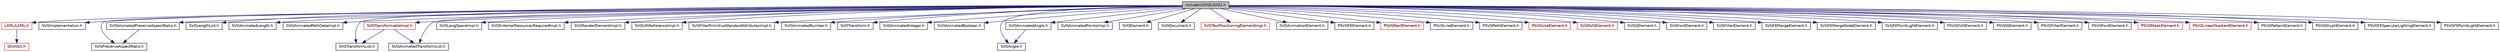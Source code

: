 digraph G
{
  edge [fontname="Helvetica",fontsize="10",labelfontname="Helvetica",labelfontsize="10"];
  node [fontname="Helvetica",fontsize="10",shape=record];
  Node1 [label="include/LSVG/LSVG2.h",height=0.2,width=0.4,color="black", fillcolor="grey75", style="filled" fontcolor="black"];
  Node1 -> Node2 [color="midnightblue",fontsize="10",style="solid",fontname="Helvetica"];
  Node2 [label="LXML/LXML.h",height=0.2,width=0.4,color="red", fillcolor="white", style="filled",URL="$_l_x_m_l_8h.html"];
  Node2 -> Node3 [color="midnightblue",fontsize="10",style="solid",fontname="Helvetica"];
  Node3 [label="GUI/GUI.h",height=0.2,width=0.4,color="red", fillcolor="white", style="filled",URL="$_g_u_i_8h.html"];
  Node1 -> Node4 [color="midnightblue",fontsize="10",style="solid",fontname="Helvetica"];
  Node4 [label="SVGImplementation.h",height=0.2,width=0.4,color="black", fillcolor="white", style="filled",URL="$_s_v_g_implementation_8h.html"];
  Node1 -> Node5 [color="midnightblue",fontsize="10",style="solid",fontname="Helvetica"];
  Node5 [label="SVGPreserveAspectRatio.h",height=0.2,width=0.4,color="black", fillcolor="white", style="filled",URL="$_s_v_g_preserve_aspect_ratio_8h.html"];
  Node1 -> Node6 [color="midnightblue",fontsize="10",style="solid",fontname="Helvetica"];
  Node6 [label="SVGAnimatedPreserveAspectRatio.h",height=0.2,width=0.4,color="black", fillcolor="white", style="filled",URL="$_s_v_g_animated_preserve_aspect_ratio_8h.html"];
  Node6 -> Node5 [color="midnightblue",fontsize="10",style="solid",fontname="Helvetica"];
  Node1 -> Node7 [color="midnightblue",fontsize="10",style="solid",fontname="Helvetica"];
  Node7 [label="SVGLengthList.h",height=0.2,width=0.4,color="black", fillcolor="white", style="filled",URL="$_s_v_g_length_list_8h.html"];
  Node1 -> Node8 [color="midnightblue",fontsize="10",style="solid",fontname="Helvetica"];
  Node8 [label="SVGAnimatedLength.h",height=0.2,width=0.4,color="black", fillcolor="white", style="filled",URL="$_s_v_g_animated_length_8h.html"];
  Node1 -> Node9 [color="midnightblue",fontsize="10",style="solid",fontname="Helvetica"];
  Node9 [label="SVGAnimatedPathDataImpl.h",height=0.2,width=0.4,color="black", fillcolor="white", style="filled",URL="$_s_v_g_animated_path_data_impl_8h.html"];
  Node1 -> Node10 [color="midnightblue",fontsize="10",style="solid",fontname="Helvetica"];
  Node10 [label="SVGTransformableImpl.h",height=0.2,width=0.4,color="red", fillcolor="white", style="filled",URL="$_s_v_g_transformable_impl_8h.html"];
  Node10 -> Node11 [color="midnightblue",fontsize="10",style="solid",fontname="Helvetica"];
  Node11 [label="SVGTransformList.h",height=0.2,width=0.4,color="black", fillcolor="white", style="filled",URL="$_s_v_g_transform_list_8h.html"];
  Node10 -> Node12 [color="midnightblue",fontsize="10",style="solid",fontname="Helvetica"];
  Node12 [label="SVGAnimatedTransformList.h",height=0.2,width=0.4,color="black", fillcolor="white", style="filled",URL="$_s_v_g_animated_transform_list_8h.html"];
  Node1 -> Node13 [color="midnightblue",fontsize="10",style="solid",fontname="Helvetica"];
  Node13 [label="SVGLangSpaceImpl.h",height=0.2,width=0.4,color="black", fillcolor="white", style="filled",URL="$_s_v_g_lang_space_impl_8h.html"];
  Node1 -> Node14 [color="midnightblue",fontsize="10",style="solid",fontname="Helvetica"];
  Node14 [label="SVGExternalResourcesRequiredImpl.h",height=0.2,width=0.4,color="black", fillcolor="white", style="filled",URL="$_s_v_g_external_resources_required_impl_8h.html"];
  Node1 -> Node15 [color="midnightblue",fontsize="10",style="solid",fontname="Helvetica"];
  Node15 [label="SVGRenderElementImpl.h",height=0.2,width=0.4,color="black", fillcolor="white", style="filled",URL="$_s_v_g_render_element_impl_8h.html"];
  Node1 -> Node16 [color="midnightblue",fontsize="10",style="solid",fontname="Helvetica"];
  Node16 [label="SVGURIReferenceImpl.h",height=0.2,width=0.4,color="black", fillcolor="white", style="filled",URL="$_s_v_g_u_r_i_reference_impl_8h.html"];
  Node1 -> Node17 [color="midnightblue",fontsize="10",style="solid",fontname="Helvetica"];
  Node17 [label="SVGFilterPrimitiveStandardAttributesImpl.h",height=0.2,width=0.4,color="black", fillcolor="white", style="filled",URL="$_s_v_g_filter_primitive_standard_attributes_impl_8h.html"];
  Node1 -> Node18 [color="midnightblue",fontsize="10",style="solid",fontname="Helvetica"];
  Node18 [label="SVGAnimatedNumber.h",height=0.2,width=0.4,color="black", fillcolor="white", style="filled",URL="$_s_v_g_animated_number_8h.html"];
  Node1 -> Node11 [color="midnightblue",fontsize="10",style="solid",fontname="Helvetica"];
  Node1 -> Node12 [color="midnightblue",fontsize="10",style="solid",fontname="Helvetica"];
  Node1 -> Node19 [color="midnightblue",fontsize="10",style="solid",fontname="Helvetica"];
  Node19 [label="SVGTransform.h",height=0.2,width=0.4,color="black", fillcolor="white", style="filled",URL="$_s_v_g_transform_8h.html"];
  Node1 -> Node20 [color="midnightblue",fontsize="10",style="solid",fontname="Helvetica"];
  Node20 [label="SVGAnimatedInteger.h",height=0.2,width=0.4,color="black", fillcolor="white", style="filled",URL="$_s_v_g_animated_integer_8h.html"];
  Node1 -> Node21 [color="midnightblue",fontsize="10",style="solid",fontname="Helvetica"];
  Node21 [label="SVGAnimatedBoolean.h",height=0.2,width=0.4,color="black", fillcolor="white", style="filled",URL="$_s_v_g_animated_boolean_8h.html"];
  Node1 -> Node22 [color="midnightblue",fontsize="10",style="solid",fontname="Helvetica"];
  Node22 [label="SVGAngle.h",height=0.2,width=0.4,color="black", fillcolor="white", style="filled",URL="$_s_v_g_angle_8h.html"];
  Node1 -> Node23 [color="midnightblue",fontsize="10",style="solid",fontname="Helvetica"];
  Node23 [label="SVGAnimatedAngle.h",height=0.2,width=0.4,color="black", fillcolor="white", style="filled",URL="$_s_v_g_animated_angle_8h.html"];
  Node23 -> Node22 [color="midnightblue",fontsize="10",style="solid",fontname="Helvetica"];
  Node1 -> Node24 [color="midnightblue",fontsize="10",style="solid",fontname="Helvetica"];
  Node24 [label="SVGAnimatedPointsImpl.h",height=0.2,width=0.4,color="black", fillcolor="white", style="filled",URL="$_s_v_g_animated_points_impl_8h.html"];
  Node1 -> Node25 [color="midnightblue",fontsize="10",style="solid",fontname="Helvetica"];
  Node25 [label="SVGElement.h",height=0.2,width=0.4,color="black", fillcolor="white", style="filled",URL="$_s_v_g_element_8h.html"];
  Node1 -> Node26 [color="midnightblue",fontsize="10",style="solid",fontname="Helvetica"];
  Node26 [label="SVGDocument.h",height=0.2,width=0.4,color="black", fillcolor="white", style="filled",URL="$_s_v_g_document_8h.html"];
  Node1 -> Node27 [color="midnightblue",fontsize="10",style="solid",fontname="Helvetica"];
  Node27 [label="SVGTextPositioningElementImpl.h",height=0.2,width=0.4,color="red", fillcolor="white", style="filled",URL="$_s_v_g_text_positioning_element_impl_8h.html"];
  Node1 -> Node28 [color="midnightblue",fontsize="10",style="solid",fontname="Helvetica"];
  Node28 [label="SVGAnimationElement.h",height=0.2,width=0.4,color="black", fillcolor="white", style="filled",URL="$_s_v_g_animation_element_8h.html"];
  Node1 -> Node29 [color="midnightblue",fontsize="10",style="solid",fontname="Helvetica"];
  Node29 [label="PSVGFEElement.h",height=0.2,width=0.4,color="black", fillcolor="white", style="filled",URL="$_p_s_v_g_f_e_element_8h.html"];
  Node1 -> Node30 [color="midnightblue",fontsize="10",style="solid",fontname="Helvetica"];
  Node30 [label="PSVGRectElement.h",height=0.2,width=0.4,color="red", fillcolor="white", style="filled",URL="$_p_s_v_g_rect_element_8h.html"];
  Node1 -> Node31 [color="midnightblue",fontsize="10",style="solid",fontname="Helvetica"];
  Node31 [label="PSVGLineElement.h",height=0.2,width=0.4,color="black", fillcolor="white", style="filled",URL="$_p_s_v_g_line_element_8h.html"];
  Node1 -> Node32 [color="midnightblue",fontsize="10",style="solid",fontname="Helvetica"];
  Node32 [label="PSVGPathElement.h",height=0.2,width=0.4,color="black", fillcolor="white", style="filled",URL="$_p_s_v_g_path_element_8h.html"];
  Node1 -> Node33 [color="midnightblue",fontsize="10",style="solid",fontname="Helvetica"];
  Node33 [label="PSVGUseElement.h",height=0.2,width=0.4,color="red", fillcolor="white", style="filled",URL="$_p_s_v_g_use_element_8h.html"];
  Node1 -> Node34 [color="midnightblue",fontsize="10",style="solid",fontname="Helvetica"];
  Node34 [label="SVGSVGElement.h",height=0.2,width=0.4,color="red", fillcolor="white", style="filled",URL="$_s_v_g_s_v_g_element_8h.html"];
  Node1 -> Node35 [color="midnightblue",fontsize="10",style="solid",fontname="Helvetica"];
  Node35 [label="SVGGElement.h",height=0.2,width=0.4,color="black", fillcolor="white", style="filled",URL="$_s_v_g_g_element_8h.html"];
  Node1 -> Node36 [color="midnightblue",fontsize="10",style="solid",fontname="Helvetica"];
  Node36 [label="SVGFontElement.h",height=0.2,width=0.4,color="black", fillcolor="white", style="filled",URL="$_s_v_g_font_element_8h.html"];
  Node1 -> Node37 [color="midnightblue",fontsize="10",style="solid",fontname="Helvetica"];
  Node37 [label="SVGFilterElement.h",height=0.2,width=0.4,color="black", fillcolor="white", style="filled",URL="$_s_v_g_filter_element_8h.html"];
  Node1 -> Node38 [color="midnightblue",fontsize="10",style="solid",fontname="Helvetica"];
  Node38 [label="SVGFEMergeElement.h",height=0.2,width=0.4,color="black", fillcolor="white", style="filled",URL="$_s_v_g_f_e_merge_element_8h.html"];
  Node1 -> Node39 [color="midnightblue",fontsize="10",style="solid",fontname="Helvetica"];
  Node39 [label="SVGFEMergeNodeElement.h",height=0.2,width=0.4,color="black", fillcolor="white", style="filled",URL="$_s_v_g_f_e_merge_node_element_8h.html"];
  Node1 -> Node40 [color="midnightblue",fontsize="10",style="solid",fontname="Helvetica"];
  Node40 [label="SVGFEPointLightElement.h",height=0.2,width=0.4,color="black", fillcolor="white", style="filled",URL="$_s_v_g_f_e_point_light_element_8h.html"];
  Node1 -> Node41 [color="midnightblue",fontsize="10",style="solid",fontname="Helvetica"];
  Node41 [label="PSVGSVGElement.h",height=0.2,width=0.4,color="black", fillcolor="white", style="filled",URL="$_p_s_v_g_s_v_g_element_8h.html"];
  Node1 -> Node42 [color="midnightblue",fontsize="10",style="solid",fontname="Helvetica"];
  Node42 [label="PSVGGElement.h",height=0.2,width=0.4,color="black", fillcolor="white", style="filled",URL="$_p_s_v_g_g_element_8h.html"];
  Node1 -> Node43 [color="midnightblue",fontsize="10",style="solid",fontname="Helvetica"];
  Node43 [label="PSVGFilterElement.h",height=0.2,width=0.4,color="black", fillcolor="white", style="filled",URL="$_p_s_v_g_filter_element_8h.html"];
  Node1 -> Node44 [color="midnightblue",fontsize="10",style="solid",fontname="Helvetica"];
  Node44 [label="PSVGFontElement.h",height=0.2,width=0.4,color="black", fillcolor="white", style="filled",URL="$_p_s_v_g_font_element_8h.html"];
  Node1 -> Node45 [color="midnightblue",fontsize="10",style="solid",fontname="Helvetica"];
  Node45 [label="PSVGMaskElement.h",height=0.2,width=0.4,color="red", fillcolor="white", style="filled",URL="$_p_s_v_g_mask_element_8h.html"];
  Node1 -> Node46 [color="midnightblue",fontsize="10",style="solid",fontname="Helvetica"];
  Node46 [label="PSVGLinearGradientElement.h",height=0.2,width=0.4,color="red", fillcolor="white", style="filled",URL="$_p_s_v_g_linear_gradient_element_8h.html"];
  Node1 -> Node47 [color="midnightblue",fontsize="10",style="solid",fontname="Helvetica"];
  Node47 [label="PSVGPatternElement.h",height=0.2,width=0.4,color="black", fillcolor="white", style="filled",URL="$_p_s_v_g_pattern_element_8h.html"];
  Node1 -> Node48 [color="midnightblue",fontsize="10",style="solid",fontname="Helvetica"];
  Node48 [label="PSVGGlyphElement.h",height=0.2,width=0.4,color="black", fillcolor="white", style="filled",URL="$_p_s_v_g_glyph_element_8h.html"];
  Node1 -> Node49 [color="midnightblue",fontsize="10",style="solid",fontname="Helvetica"];
  Node49 [label="PSVGFESpecularLightingElement.h",height=0.2,width=0.4,color="black", fillcolor="white", style="filled",URL="$_p_s_v_g_f_e_specular_lighting_element_8h.html"];
  Node1 -> Node50 [color="midnightblue",fontsize="10",style="solid",fontname="Helvetica"];
  Node50 [label="PSVGFEPointLightElement.h",height=0.2,width=0.4,color="black", fillcolor="white", style="filled",URL="$_p_s_v_g_f_e_point_light_element_8h.html"];
}
